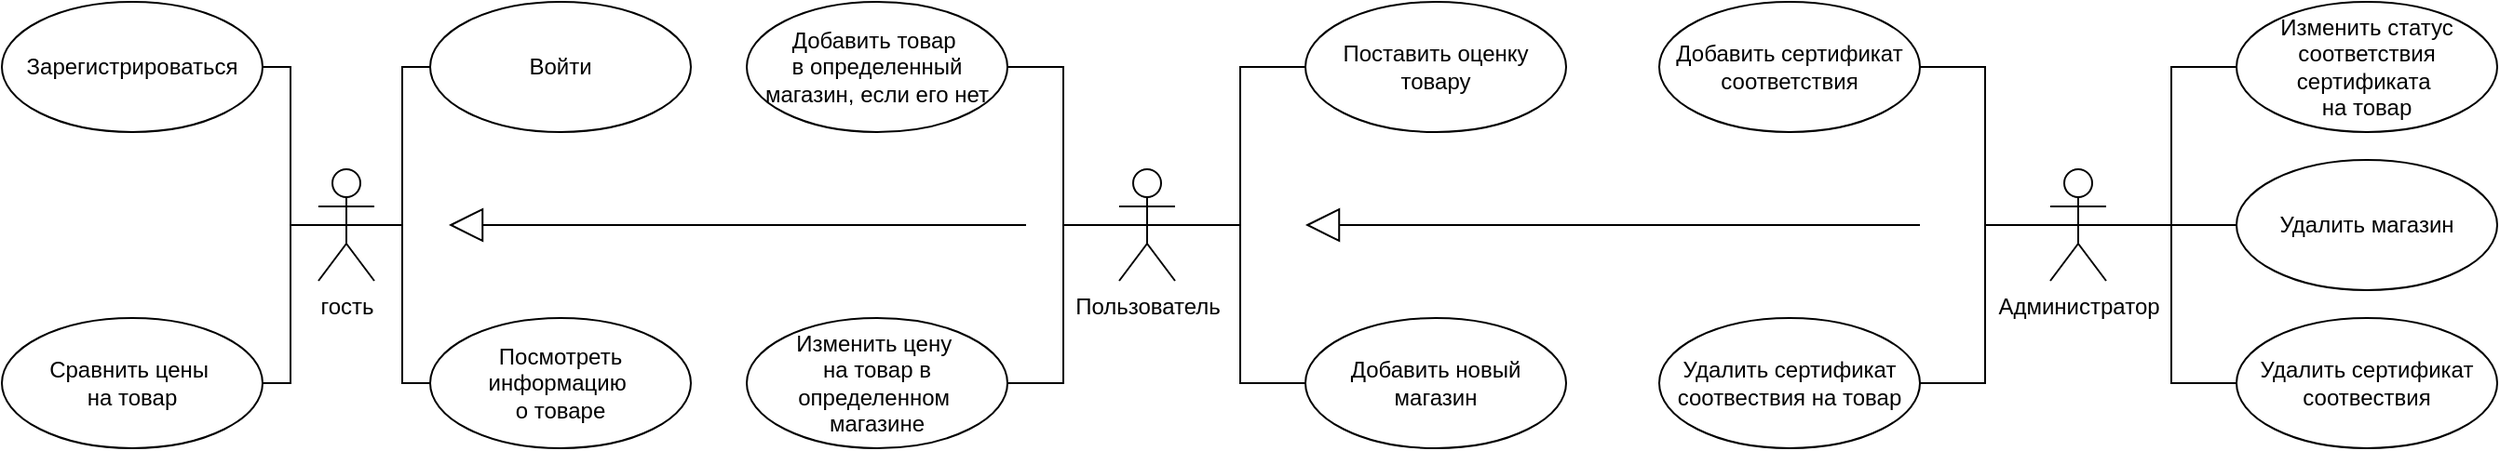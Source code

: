 <mxfile version="23.1.5" type="device">
  <diagram name="Page-1" id="sl-xVpkW0cE4dz9h6DmP">
    <mxGraphModel dx="2100" dy="2358" grid="1" gridSize="10" guides="1" tooltips="1" connect="1" arrows="1" fold="1" page="1" pageScale="1" pageWidth="850" pageHeight="1100" math="0" shadow="0">
      <root>
        <mxCell id="0" />
        <mxCell id="1" parent="0" />
        <mxCell id="9VyaQahV6wdHh09ofaE2-1" value="Пользователь" style="shape=umlActor;verticalLabelPosition=bottom;verticalAlign=top;html=1;" parent="1" vertex="1">
          <mxGeometry x="650" y="-250" width="30" height="60" as="geometry" />
        </mxCell>
        <mxCell id="9VyaQahV6wdHh09ofaE2-2" value="Посмотреть информацию&amp;nbsp;&lt;div&gt;о товаре&lt;/div&gt;" style="ellipse;whiteSpace=wrap;html=1;" parent="1" vertex="1">
          <mxGeometry x="280" y="-170" width="140" height="70" as="geometry" />
        </mxCell>
        <mxCell id="9VyaQahV6wdHh09ofaE2-3" value="Сравнить цены&amp;nbsp;&lt;div&gt;на товар&lt;/div&gt;" style="ellipse;whiteSpace=wrap;html=1;" parent="1" vertex="1">
          <mxGeometry x="50" y="-170" width="140" height="70" as="geometry" />
        </mxCell>
        <mxCell id="9VyaQahV6wdHh09ofaE2-4" value="Поставить оценку&lt;div&gt;товару&lt;/div&gt;" style="ellipse;whiteSpace=wrap;html=1;" parent="1" vertex="1">
          <mxGeometry x="750" y="-340" width="140" height="70" as="geometry" />
        </mxCell>
        <mxCell id="9VyaQahV6wdHh09ofaE2-9" value="" style="endArrow=none;html=1;rounded=0;entryX=0;entryY=0.5;entryDx=0;entryDy=0;exitX=0.5;exitY=0.5;exitDx=0;exitDy=0;exitPerimeter=0;edgeStyle=orthogonalEdgeStyle;" parent="1" source="9VyaQahV6wdHh09ofaE2-1" target="9VyaQahV6wdHh09ofaE2-4" edge="1">
          <mxGeometry width="50" height="50" relative="1" as="geometry">
            <mxPoint x="330" y="-127.5" as="sourcePoint" />
            <mxPoint x="380" y="-177.5" as="targetPoint" />
          </mxGeometry>
        </mxCell>
        <mxCell id="9VyaQahV6wdHh09ofaE2-12" value="Изменить цену&amp;nbsp;&lt;div&gt;на товар в определенном&amp;nbsp;&lt;div&gt;магазине&lt;/div&gt;&lt;/div&gt;" style="ellipse;whiteSpace=wrap;html=1;" parent="1" vertex="1">
          <mxGeometry x="450" y="-170" width="140" height="70" as="geometry" />
        </mxCell>
        <mxCell id="9VyaQahV6wdHh09ofaE2-13" value="Добавить товар&amp;nbsp;&lt;div&gt;в определенный&lt;/div&gt;&lt;div&gt;магазин, если его нет&lt;/div&gt;" style="ellipse;whiteSpace=wrap;html=1;" parent="1" vertex="1">
          <mxGeometry x="450" y="-340" width="140" height="70" as="geometry" />
        </mxCell>
        <mxCell id="9VyaQahV6wdHh09ofaE2-14" value="Добавить новый магазин" style="ellipse;whiteSpace=wrap;html=1;" parent="1" vertex="1">
          <mxGeometry x="750" y="-170" width="140" height="70" as="geometry" />
        </mxCell>
        <mxCell id="9VyaQahV6wdHh09ofaE2-24" value="Администратор" style="shape=umlActor;verticalLabelPosition=bottom;verticalAlign=top;html=1;" parent="1" vertex="1">
          <mxGeometry x="1150" y="-250" width="30" height="60" as="geometry" />
        </mxCell>
        <mxCell id="9VyaQahV6wdHh09ofaE2-25" value="Добавить сертификат&lt;div&gt;соответствия&lt;/div&gt;" style="ellipse;whiteSpace=wrap;html=1;" parent="1" vertex="1">
          <mxGeometry x="940" y="-340" width="140" height="70" as="geometry" />
        </mxCell>
        <mxCell id="9VyaQahV6wdHh09ofaE2-26" value="&lt;div&gt;Удалить сертификат&lt;/div&gt;&lt;div&gt;соотвествия на товар&lt;/div&gt;" style="ellipse;whiteSpace=wrap;html=1;" parent="1" vertex="1">
          <mxGeometry x="940" y="-170" width="140" height="70" as="geometry" />
        </mxCell>
        <mxCell id="9VyaQahV6wdHh09ofaE2-27" value="Удалить магазин" style="ellipse;whiteSpace=wrap;html=1;" parent="1" vertex="1">
          <mxGeometry x="1250" y="-255" width="140" height="70" as="geometry" />
        </mxCell>
        <mxCell id="9VyaQahV6wdHh09ofaE2-28" value="" style="endArrow=none;html=1;rounded=0;entryX=1;entryY=0.5;entryDx=0;entryDy=0;exitX=0.5;exitY=0.5;exitDx=0;exitDy=0;exitPerimeter=0;edgeStyle=orthogonalEdgeStyle;" parent="1" source="9VyaQahV6wdHh09ofaE2-24" target="9VyaQahV6wdHh09ofaE2-25" edge="1">
          <mxGeometry width="50" height="50" relative="1" as="geometry">
            <mxPoint x="830" y="10" as="sourcePoint" />
            <mxPoint x="880" y="-40" as="targetPoint" />
          </mxGeometry>
        </mxCell>
        <mxCell id="9VyaQahV6wdHh09ofaE2-29" value="" style="endArrow=none;html=1;rounded=0;entryX=1;entryY=0.5;entryDx=0;entryDy=0;exitX=0.5;exitY=0.5;exitDx=0;exitDy=0;exitPerimeter=0;edgeStyle=orthogonalEdgeStyle;" parent="1" source="9VyaQahV6wdHh09ofaE2-24" target="9VyaQahV6wdHh09ofaE2-26" edge="1">
          <mxGeometry width="50" height="50" relative="1" as="geometry">
            <mxPoint x="1175" y="-70" as="sourcePoint" />
            <mxPoint x="1070" y="-145" as="targetPoint" />
          </mxGeometry>
        </mxCell>
        <mxCell id="9VyaQahV6wdHh09ofaE2-30" value="Изменить статус соответствия сертификата&amp;nbsp;&lt;div&gt;на товар&lt;/div&gt;" style="ellipse;whiteSpace=wrap;html=1;" parent="1" vertex="1">
          <mxGeometry x="1250" y="-340" width="140" height="70" as="geometry" />
        </mxCell>
        <mxCell id="9VyaQahV6wdHh09ofaE2-31" value="" style="endArrow=none;html=1;rounded=0;entryX=0;entryY=0.5;entryDx=0;entryDy=0;exitX=0.5;exitY=0.5;exitDx=0;exitDy=0;exitPerimeter=0;edgeStyle=orthogonalEdgeStyle;" parent="1" source="9VyaQahV6wdHh09ofaE2-24" target="9VyaQahV6wdHh09ofaE2-27" edge="1">
          <mxGeometry width="50" height="50" relative="1" as="geometry">
            <mxPoint x="830" y="-90" as="sourcePoint" />
            <mxPoint x="880" y="-140" as="targetPoint" />
          </mxGeometry>
        </mxCell>
        <mxCell id="9VyaQahV6wdHh09ofaE2-32" value="" style="endArrow=none;html=1;rounded=0;entryX=0;entryY=0.5;entryDx=0;entryDy=0;exitX=0.5;exitY=0.5;exitDx=0;exitDy=0;exitPerimeter=0;edgeStyle=orthogonalEdgeStyle;" parent="1" source="9VyaQahV6wdHh09ofaE2-24" target="9VyaQahV6wdHh09ofaE2-30" edge="1">
          <mxGeometry width="50" height="50" relative="1" as="geometry">
            <mxPoint x="1160" y="-80" as="sourcePoint" />
            <mxPoint x="1250" y="-165" as="targetPoint" />
          </mxGeometry>
        </mxCell>
        <mxCell id="9VyaQahV6wdHh09ofaE2-33" value="" style="endArrow=block;endSize=16;endFill=0;html=1;rounded=0;" parent="1" edge="1">
          <mxGeometry width="160" relative="1" as="geometry">
            <mxPoint x="1080" y="-220" as="sourcePoint" />
            <mxPoint x="750" y="-220" as="targetPoint" />
          </mxGeometry>
        </mxCell>
        <mxCell id="9VyaQahV6wdHh09ofaE2-34" value="&lt;div&gt;Удалить сертификат&lt;/div&gt;&lt;div&gt;соотвествия&lt;/div&gt;" style="ellipse;whiteSpace=wrap;html=1;" parent="1" vertex="1">
          <mxGeometry x="1250" y="-170" width="140" height="70" as="geometry" />
        </mxCell>
        <mxCell id="I88iATkDxMM51PSCaHRB-1" value="" style="endArrow=none;html=1;rounded=0;entryX=0;entryY=0.5;entryDx=0;entryDy=0;exitX=0.5;exitY=0.5;exitDx=0;exitDy=0;exitPerimeter=0;edgeStyle=orthogonalEdgeStyle;" parent="1" source="9VyaQahV6wdHh09ofaE2-1" target="9VyaQahV6wdHh09ofaE2-14" edge="1">
          <mxGeometry relative="1" as="geometry">
            <mxPoint x="730" y="-95" as="sourcePoint" />
            <mxPoint x="890" y="-45" as="targetPoint" />
          </mxGeometry>
        </mxCell>
        <mxCell id="E_Oxkr6pTNfZofYcjmpx-1" value="гость" style="shape=umlActor;verticalLabelPosition=bottom;verticalAlign=top;html=1;outlineConnect=0;" parent="1" vertex="1">
          <mxGeometry x="220" y="-250" width="30" height="60" as="geometry" />
        </mxCell>
        <mxCell id="E_Oxkr6pTNfZofYcjmpx-2" value="" style="endArrow=none;html=1;rounded=0;entryX=1;entryY=0.5;entryDx=0;entryDy=0;exitX=0.5;exitY=0.5;exitDx=0;exitDy=0;exitPerimeter=0;edgeStyle=orthogonalEdgeStyle;" parent="1" source="E_Oxkr6pTNfZofYcjmpx-1" target="9VyaQahV6wdHh09ofaE2-3" edge="1">
          <mxGeometry width="50" height="50" relative="1" as="geometry">
            <mxPoint x="150" y="-120" as="sourcePoint" />
            <mxPoint x="200" y="-170" as="targetPoint" />
          </mxGeometry>
        </mxCell>
        <mxCell id="E_Oxkr6pTNfZofYcjmpx-3" value="" style="endArrow=none;html=1;rounded=0;entryX=0;entryY=0.5;entryDx=0;entryDy=0;exitX=0.5;exitY=0.5;exitDx=0;exitDy=0;exitPerimeter=0;edgeStyle=orthogonalEdgeStyle;" parent="1" source="E_Oxkr6pTNfZofYcjmpx-1" target="9VyaQahV6wdHh09ofaE2-2" edge="1">
          <mxGeometry width="50" height="50" relative="1" as="geometry">
            <mxPoint x="220" y="-110" as="sourcePoint" />
            <mxPoint x="270" y="-160" as="targetPoint" />
          </mxGeometry>
        </mxCell>
        <mxCell id="E_Oxkr6pTNfZofYcjmpx-6" value="" style="endArrow=block;endSize=16;endFill=0;html=1;rounded=0;" parent="1" edge="1">
          <mxGeometry width="160" relative="1" as="geometry">
            <mxPoint x="600" y="-220" as="sourcePoint" />
            <mxPoint x="290" y="-220" as="targetPoint" />
          </mxGeometry>
        </mxCell>
        <mxCell id="E_Oxkr6pTNfZofYcjmpx-7" value="" style="endArrow=none;html=1;rounded=0;entryX=1;entryY=0.5;entryDx=0;entryDy=0;exitX=0.5;exitY=0.5;exitDx=0;exitDy=0;exitPerimeter=0;edgeStyle=orthogonalEdgeStyle;" parent="1" source="9VyaQahV6wdHh09ofaE2-1" target="9VyaQahV6wdHh09ofaE2-13" edge="1">
          <mxGeometry width="50" height="50" relative="1" as="geometry">
            <mxPoint x="420" y="-225" as="sourcePoint" />
            <mxPoint x="470" y="-275" as="targetPoint" />
            <Array as="points">
              <mxPoint x="620" y="-220" />
              <mxPoint x="620" y="-305" />
            </Array>
          </mxGeometry>
        </mxCell>
        <mxCell id="E_Oxkr6pTNfZofYcjmpx-8" value="" style="endArrow=none;html=1;rounded=0;entryX=0.5;entryY=0.5;entryDx=0;entryDy=0;entryPerimeter=0;exitX=1;exitY=0.5;exitDx=0;exitDy=0;edgeStyle=orthogonalEdgeStyle;" parent="1" source="9VyaQahV6wdHh09ofaE2-12" target="9VyaQahV6wdHh09ofaE2-1" edge="1">
          <mxGeometry width="50" height="50" relative="1" as="geometry">
            <mxPoint x="470" y="-45" as="sourcePoint" />
            <mxPoint x="520" y="-95" as="targetPoint" />
            <Array as="points">
              <mxPoint x="620" y="-135" />
              <mxPoint x="620" y="-220" />
            </Array>
          </mxGeometry>
        </mxCell>
        <mxCell id="E_Oxkr6pTNfZofYcjmpx-9" value="" style="endArrow=none;html=1;rounded=0;entryX=0;entryY=0.5;entryDx=0;entryDy=0;exitX=0.5;exitY=0.5;exitDx=0;exitDy=0;exitPerimeter=0;edgeStyle=orthogonalEdgeStyle;" parent="1" source="9VyaQahV6wdHh09ofaE2-24" target="9VyaQahV6wdHh09ofaE2-34" edge="1">
          <mxGeometry width="50" height="50" relative="1" as="geometry">
            <mxPoint x="1140" y="-100" as="sourcePoint" />
            <mxPoint x="1190" y="-150" as="targetPoint" />
          </mxGeometry>
        </mxCell>
        <mxCell id="E_Oxkr6pTNfZofYcjmpx-10" value="Зарегистрироваться" style="ellipse;whiteSpace=wrap;html=1;" parent="1" vertex="1">
          <mxGeometry x="50" y="-340" width="140" height="70" as="geometry" />
        </mxCell>
        <mxCell id="E_Oxkr6pTNfZofYcjmpx-11" value="Войти" style="ellipse;whiteSpace=wrap;html=1;" parent="1" vertex="1">
          <mxGeometry x="280" y="-340" width="140" height="70" as="geometry" />
        </mxCell>
        <mxCell id="E_Oxkr6pTNfZofYcjmpx-13" value="" style="endArrow=none;html=1;rounded=0;entryX=0;entryY=0.5;entryDx=0;entryDy=0;exitX=0.5;exitY=0.5;exitDx=0;exitDy=0;exitPerimeter=0;edgeStyle=orthogonalEdgeStyle;" parent="1" source="E_Oxkr6pTNfZofYcjmpx-1" target="E_Oxkr6pTNfZofYcjmpx-11" edge="1">
          <mxGeometry width="50" height="50" relative="1" as="geometry">
            <mxPoint x="250" y="-315" as="sourcePoint" />
            <mxPoint x="280" y="-230" as="targetPoint" />
          </mxGeometry>
        </mxCell>
        <mxCell id="E_Oxkr6pTNfZofYcjmpx-14" value="" style="endArrow=none;html=1;rounded=0;entryX=1;entryY=0.5;entryDx=0;entryDy=0;exitX=0.5;exitY=0.5;exitDx=0;exitDy=0;exitPerimeter=0;edgeStyle=orthogonalEdgeStyle;" parent="1" source="E_Oxkr6pTNfZofYcjmpx-1" target="E_Oxkr6pTNfZofYcjmpx-10" edge="1">
          <mxGeometry width="50" height="50" relative="1" as="geometry">
            <mxPoint x="200" y="-250" as="sourcePoint" />
            <mxPoint x="200" y="-280" as="targetPoint" />
          </mxGeometry>
        </mxCell>
      </root>
    </mxGraphModel>
  </diagram>
</mxfile>
